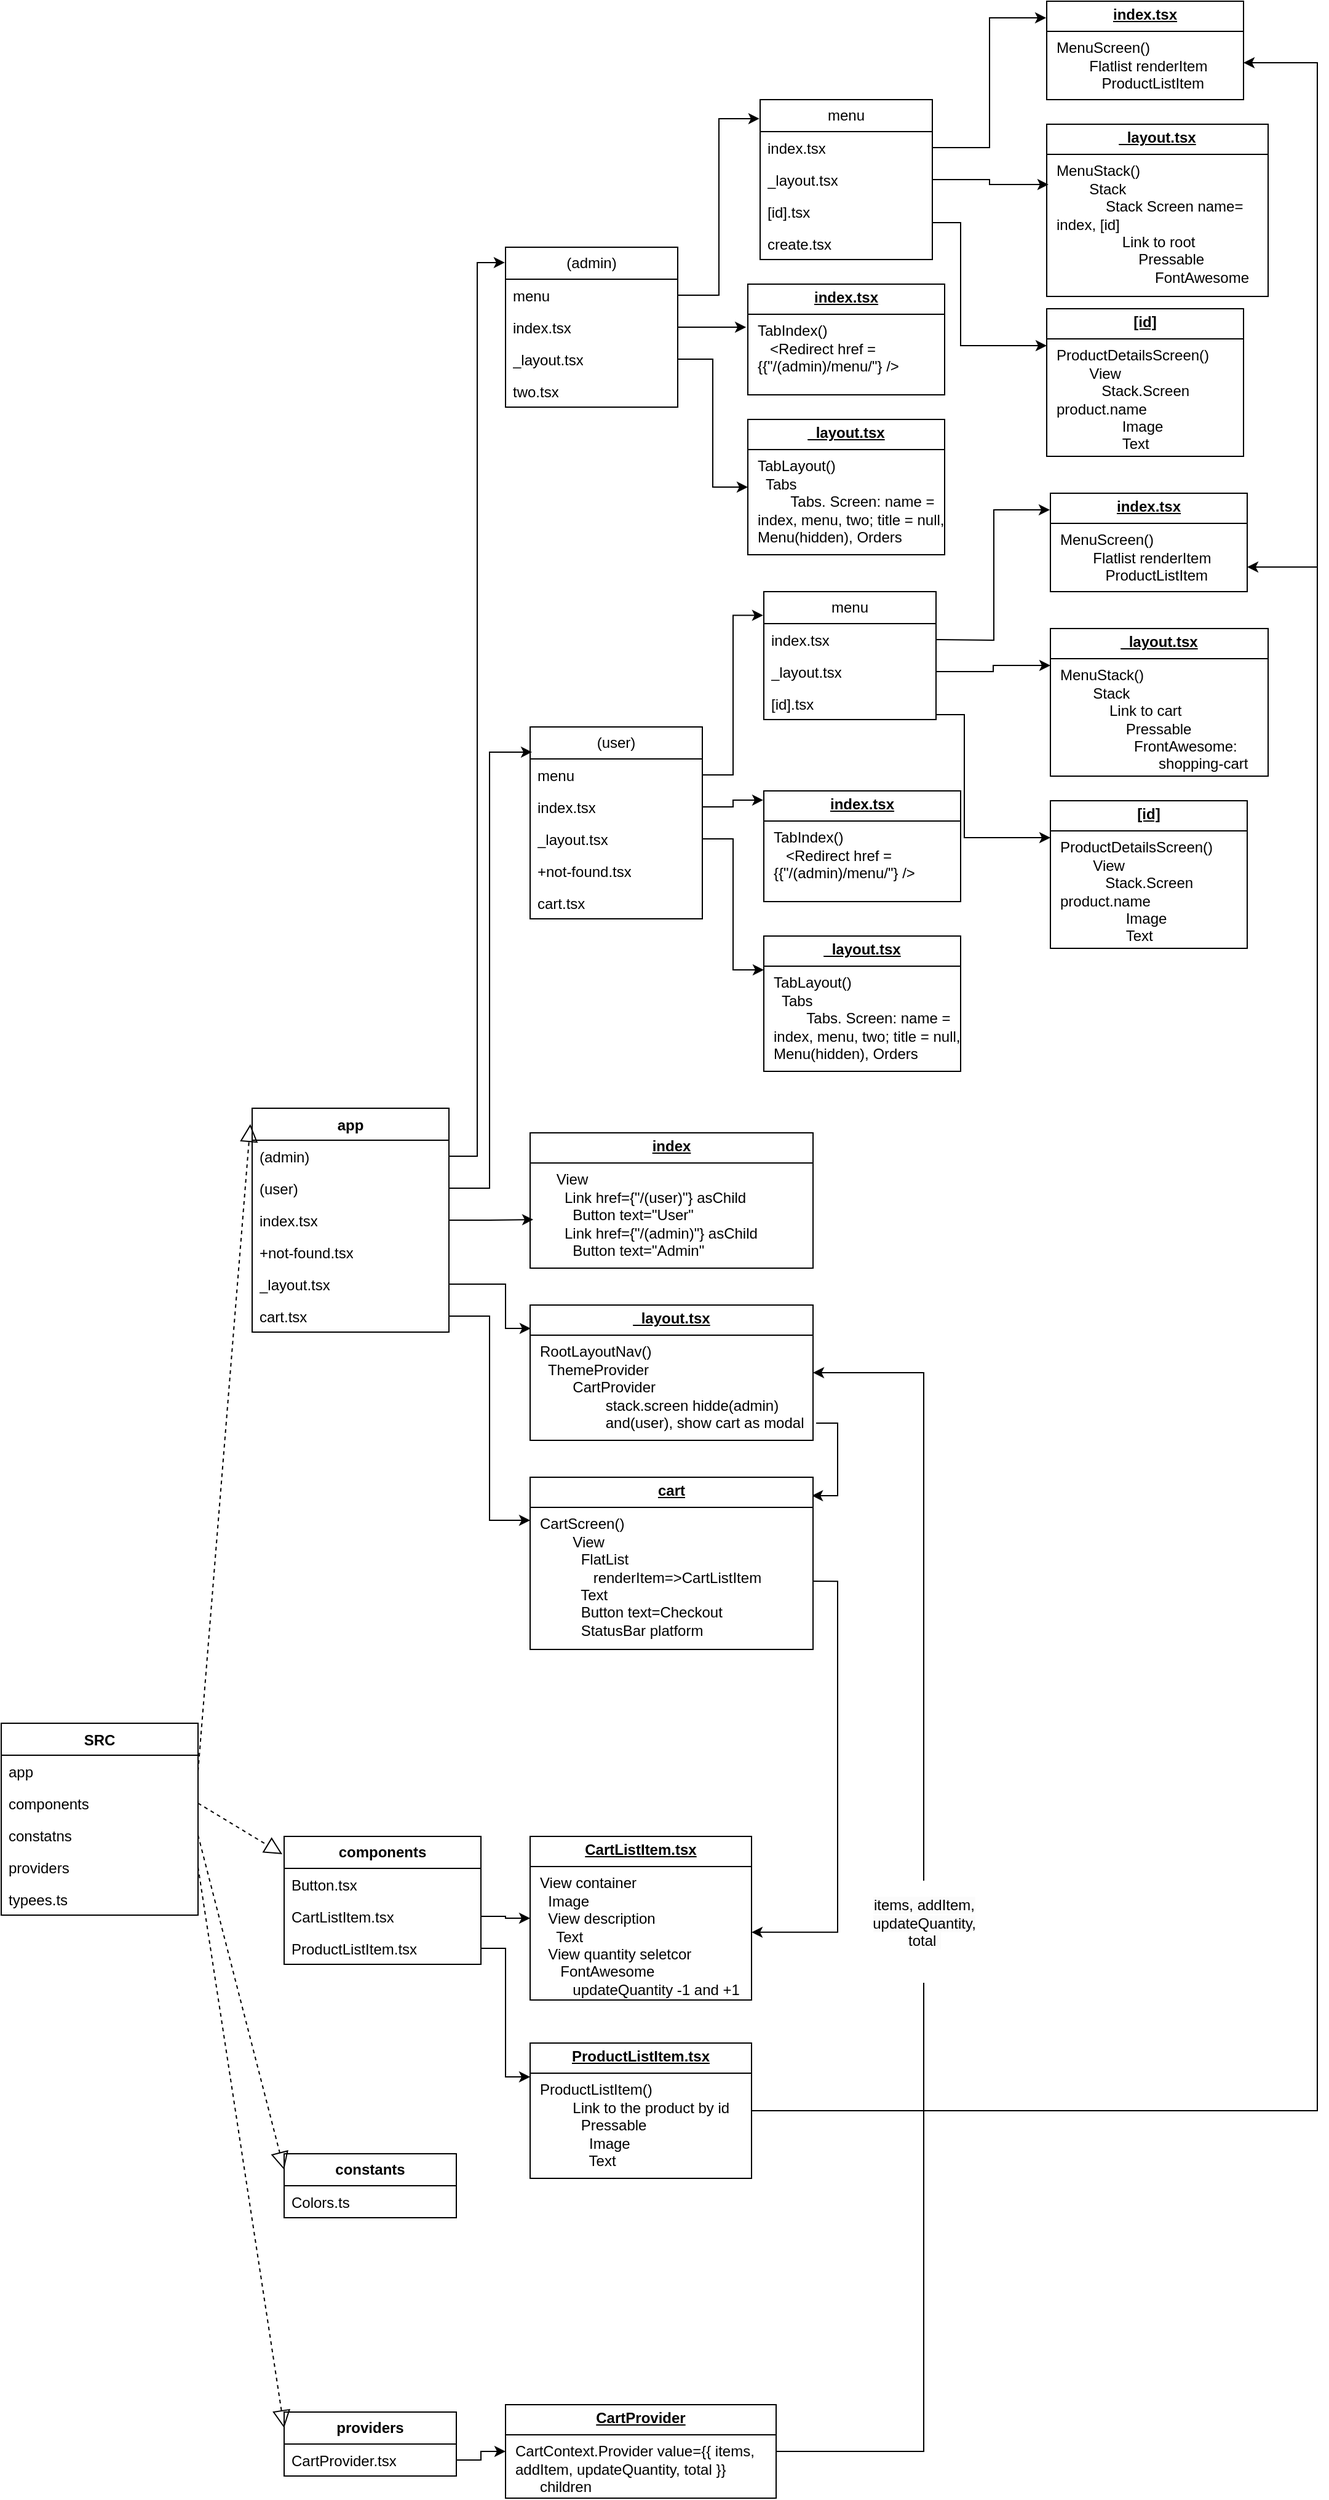 <mxfile version="24.0.4" type="github">
  <diagram id="C5RBs43oDa-KdzZeNtuy" name="Page-1">
    <mxGraphModel dx="1490" dy="3382" grid="1" gridSize="10" guides="1" tooltips="1" connect="1" arrows="1" fold="1" page="1" pageScale="1" pageWidth="827" pageHeight="1169" math="0" shadow="0">
      <root>
        <mxCell id="WIyWlLk6GJQsqaUBKTNV-0" />
        <mxCell id="WIyWlLk6GJQsqaUBKTNV-1" parent="WIyWlLk6GJQsqaUBKTNV-0" />
        <mxCell id="7DKWtnM72iD58uDvNaHA-1" value="SRC" style="swimlane;fontStyle=1;align=center;verticalAlign=top;childLayout=stackLayout;horizontal=1;startSize=26;horizontalStack=0;resizeParent=1;resizeParentMax=0;resizeLast=0;collapsible=1;marginBottom=0;whiteSpace=wrap;html=1;" vertex="1" parent="WIyWlLk6GJQsqaUBKTNV-1">
          <mxGeometry x="50" y="840" width="160" height="156" as="geometry" />
        </mxCell>
        <mxCell id="7DKWtnM72iD58uDvNaHA-2" value="app" style="text;strokeColor=none;fillColor=none;align=left;verticalAlign=top;spacingLeft=4;spacingRight=4;overflow=hidden;rotatable=0;points=[[0,0.5],[1,0.5]];portConstraint=eastwest;whiteSpace=wrap;html=1;" vertex="1" parent="7DKWtnM72iD58uDvNaHA-1">
          <mxGeometry y="26" width="160" height="26" as="geometry" />
        </mxCell>
        <mxCell id="7DKWtnM72iD58uDvNaHA-4" value="components" style="text;align=left;verticalAlign=top;spacingLeft=4;spacingRight=4;overflow=hidden;rotatable=0;points=[[0,0.5],[1,0.5]];portConstraint=eastwest;whiteSpace=wrap;html=1;" vertex="1" parent="7DKWtnM72iD58uDvNaHA-1">
          <mxGeometry y="52" width="160" height="26" as="geometry" />
        </mxCell>
        <mxCell id="7DKWtnM72iD58uDvNaHA-6" value="constatns&lt;span style=&quot;white-space: pre;&quot;&gt;&#x9;&lt;/span&gt;" style="text;strokeColor=none;fillColor=none;align=left;verticalAlign=top;spacingLeft=4;spacingRight=4;overflow=hidden;rotatable=0;points=[[0,0.5],[1,0.5]];portConstraint=eastwest;whiteSpace=wrap;html=1;" vertex="1" parent="7DKWtnM72iD58uDvNaHA-1">
          <mxGeometry y="78" width="160" height="26" as="geometry" />
        </mxCell>
        <mxCell id="7DKWtnM72iD58uDvNaHA-5" value="providers" style="text;strokeColor=none;fillColor=none;align=left;verticalAlign=top;spacingLeft=4;spacingRight=4;overflow=hidden;rotatable=0;points=[[0,0.5],[1,0.5]];portConstraint=eastwest;whiteSpace=wrap;html=1;" vertex="1" parent="7DKWtnM72iD58uDvNaHA-1">
          <mxGeometry y="104" width="160" height="26" as="geometry" />
        </mxCell>
        <mxCell id="7DKWtnM72iD58uDvNaHA-7" value="typees.ts" style="text;strokeColor=none;fillColor=none;align=left;verticalAlign=top;spacingLeft=4;spacingRight=4;overflow=hidden;rotatable=0;points=[[0,0.5],[1,0.5]];portConstraint=eastwest;whiteSpace=wrap;html=1;" vertex="1" parent="7DKWtnM72iD58uDvNaHA-1">
          <mxGeometry y="130" width="160" height="26" as="geometry" />
        </mxCell>
        <mxCell id="7DKWtnM72iD58uDvNaHA-8" value="app" style="swimlane;fontStyle=1;align=center;verticalAlign=top;childLayout=stackLayout;horizontal=1;startSize=26;horizontalStack=0;resizeParent=1;resizeParentMax=0;resizeLast=0;collapsible=1;marginBottom=0;whiteSpace=wrap;html=1;" vertex="1" parent="WIyWlLk6GJQsqaUBKTNV-1">
          <mxGeometry x="254" y="340" width="160" height="182" as="geometry" />
        </mxCell>
        <mxCell id="7DKWtnM72iD58uDvNaHA-9" value="(admin)" style="text;strokeColor=none;fillColor=none;align=left;verticalAlign=top;spacingLeft=4;spacingRight=4;overflow=hidden;rotatable=0;points=[[0,0.5],[1,0.5]];portConstraint=eastwest;whiteSpace=wrap;html=1;" vertex="1" parent="7DKWtnM72iD58uDvNaHA-8">
          <mxGeometry y="26" width="160" height="26" as="geometry" />
        </mxCell>
        <mxCell id="7DKWtnM72iD58uDvNaHA-11" value="(user)" style="text;strokeColor=none;fillColor=none;align=left;verticalAlign=top;spacingLeft=4;spacingRight=4;overflow=hidden;rotatable=0;points=[[0,0.5],[1,0.5]];portConstraint=eastwest;whiteSpace=wrap;html=1;" vertex="1" parent="7DKWtnM72iD58uDvNaHA-8">
          <mxGeometry y="52" width="160" height="26" as="geometry" />
        </mxCell>
        <mxCell id="7DKWtnM72iD58uDvNaHA-12" value="index.tsx" style="text;strokeColor=none;fillColor=none;align=left;verticalAlign=top;spacingLeft=4;spacingRight=4;overflow=hidden;rotatable=0;points=[[0,0.5],[1,0.5]];portConstraint=eastwest;whiteSpace=wrap;html=1;" vertex="1" parent="7DKWtnM72iD58uDvNaHA-8">
          <mxGeometry y="78" width="160" height="26" as="geometry" />
        </mxCell>
        <mxCell id="7DKWtnM72iD58uDvNaHA-15" value="+not-found.tsx" style="text;strokeColor=none;fillColor=none;align=left;verticalAlign=top;spacingLeft=4;spacingRight=4;overflow=hidden;rotatable=0;points=[[0,0.5],[1,0.5]];portConstraint=eastwest;whiteSpace=wrap;html=1;" vertex="1" parent="7DKWtnM72iD58uDvNaHA-8">
          <mxGeometry y="104" width="160" height="26" as="geometry" />
        </mxCell>
        <mxCell id="7DKWtnM72iD58uDvNaHA-14" value="_layout.tsx" style="text;strokeColor=none;fillColor=none;align=left;verticalAlign=top;spacingLeft=4;spacingRight=4;overflow=hidden;rotatable=0;points=[[0,0.5],[1,0.5]];portConstraint=eastwest;whiteSpace=wrap;html=1;" vertex="1" parent="7DKWtnM72iD58uDvNaHA-8">
          <mxGeometry y="130" width="160" height="26" as="geometry" />
        </mxCell>
        <mxCell id="7DKWtnM72iD58uDvNaHA-13" value="cart.tsx" style="text;strokeColor=none;fillColor=none;align=left;verticalAlign=top;spacingLeft=4;spacingRight=4;overflow=hidden;rotatable=0;points=[[0,0.5],[1,0.5]];portConstraint=eastwest;whiteSpace=wrap;html=1;" vertex="1" parent="7DKWtnM72iD58uDvNaHA-8">
          <mxGeometry y="156" width="160" height="26" as="geometry" />
        </mxCell>
        <mxCell id="7DKWtnM72iD58uDvNaHA-20" value="&lt;b&gt;components&lt;/b&gt;" style="swimlane;fontStyle=0;childLayout=stackLayout;horizontal=1;startSize=26;fillColor=none;horizontalStack=0;resizeParent=1;resizeParentMax=0;resizeLast=0;collapsible=1;marginBottom=0;whiteSpace=wrap;html=1;" vertex="1" parent="WIyWlLk6GJQsqaUBKTNV-1">
          <mxGeometry x="280" y="932" width="160" height="104" as="geometry" />
        </mxCell>
        <mxCell id="7DKWtnM72iD58uDvNaHA-21" value="Button.tsx" style="text;strokeColor=none;fillColor=none;align=left;verticalAlign=top;spacingLeft=4;spacingRight=4;overflow=hidden;rotatable=0;points=[[0,0.5],[1,0.5]];portConstraint=eastwest;whiteSpace=wrap;html=1;" vertex="1" parent="7DKWtnM72iD58uDvNaHA-20">
          <mxGeometry y="26" width="160" height="26" as="geometry" />
        </mxCell>
        <mxCell id="7DKWtnM72iD58uDvNaHA-22" value="CartListItem.tsx" style="text;strokeColor=none;fillColor=none;align=left;verticalAlign=top;spacingLeft=4;spacingRight=4;overflow=hidden;rotatable=0;points=[[0,0.5],[1,0.5]];portConstraint=eastwest;whiteSpace=wrap;html=1;" vertex="1" parent="7DKWtnM72iD58uDvNaHA-20">
          <mxGeometry y="52" width="160" height="26" as="geometry" />
        </mxCell>
        <mxCell id="7DKWtnM72iD58uDvNaHA-23" value="ProductListItem.tsx" style="text;strokeColor=none;fillColor=none;align=left;verticalAlign=top;spacingLeft=4;spacingRight=4;overflow=hidden;rotatable=0;points=[[0,0.5],[1,0.5]];portConstraint=eastwest;whiteSpace=wrap;html=1;" vertex="1" parent="7DKWtnM72iD58uDvNaHA-20">
          <mxGeometry y="78" width="160" height="26" as="geometry" />
        </mxCell>
        <mxCell id="7DKWtnM72iD58uDvNaHA-24" value="&lt;b&gt;constants&lt;/b&gt;" style="swimlane;fontStyle=0;childLayout=stackLayout;horizontal=1;startSize=26;fillColor=none;horizontalStack=0;resizeParent=1;resizeParentMax=0;resizeLast=0;collapsible=1;marginBottom=0;whiteSpace=wrap;html=1;" vertex="1" parent="WIyWlLk6GJQsqaUBKTNV-1">
          <mxGeometry x="280" y="1190" width="140" height="52" as="geometry" />
        </mxCell>
        <mxCell id="7DKWtnM72iD58uDvNaHA-25" value="Colors.ts" style="text;strokeColor=none;fillColor=none;align=left;verticalAlign=top;spacingLeft=4;spacingRight=4;overflow=hidden;rotatable=0;points=[[0,0.5],[1,0.5]];portConstraint=eastwest;whiteSpace=wrap;html=1;" vertex="1" parent="7DKWtnM72iD58uDvNaHA-24">
          <mxGeometry y="26" width="140" height="26" as="geometry" />
        </mxCell>
        <mxCell id="7DKWtnM72iD58uDvNaHA-28" value="&lt;b&gt;providers&lt;/b&gt;" style="swimlane;fontStyle=0;childLayout=stackLayout;horizontal=1;startSize=26;fillColor=none;horizontalStack=0;resizeParent=1;resizeParentMax=0;resizeLast=0;collapsible=1;marginBottom=0;whiteSpace=wrap;html=1;" vertex="1" parent="WIyWlLk6GJQsqaUBKTNV-1">
          <mxGeometry x="280" y="1400" width="140" height="52" as="geometry" />
        </mxCell>
        <mxCell id="7DKWtnM72iD58uDvNaHA-29" value="CartProvider.tsx" style="text;strokeColor=none;fillColor=none;align=left;verticalAlign=top;spacingLeft=4;spacingRight=4;overflow=hidden;rotatable=0;points=[[0,0.5],[1,0.5]];portConstraint=eastwest;whiteSpace=wrap;html=1;" vertex="1" parent="7DKWtnM72iD58uDvNaHA-28">
          <mxGeometry y="26" width="140" height="26" as="geometry" />
        </mxCell>
        <mxCell id="7DKWtnM72iD58uDvNaHA-33" value="" style="endArrow=block;dashed=1;endFill=0;endSize=12;html=1;rounded=0;entryX=-0.009;entryY=0.071;entryDx=0;entryDy=0;entryPerimeter=0;exitX=1;exitY=0.5;exitDx=0;exitDy=0;" edge="1" parent="WIyWlLk6GJQsqaUBKTNV-1" source="7DKWtnM72iD58uDvNaHA-2" target="7DKWtnM72iD58uDvNaHA-8">
          <mxGeometry width="160" relative="1" as="geometry">
            <mxPoint x="210" y="300" as="sourcePoint" />
            <mxPoint x="260" y="130" as="targetPoint" />
          </mxGeometry>
        </mxCell>
        <mxCell id="7DKWtnM72iD58uDvNaHA-34" value="" style="endArrow=block;dashed=1;endFill=0;endSize=12;html=1;rounded=0;entryX=-0.009;entryY=0.139;entryDx=0;entryDy=0;entryPerimeter=0;exitX=1;exitY=0.5;exitDx=0;exitDy=0;" edge="1" parent="WIyWlLk6GJQsqaUBKTNV-1" source="7DKWtnM72iD58uDvNaHA-4" target="7DKWtnM72iD58uDvNaHA-20">
          <mxGeometry width="160" relative="1" as="geometry">
            <mxPoint x="220" y="310" as="sourcePoint" />
            <mxPoint x="279" y="143" as="targetPoint" />
          </mxGeometry>
        </mxCell>
        <mxCell id="7DKWtnM72iD58uDvNaHA-35" value="" style="endArrow=block;dashed=1;endFill=0;endSize=12;html=1;rounded=0;entryX=0;entryY=0.25;entryDx=0;entryDy=0;exitX=1;exitY=0.5;exitDx=0;exitDy=0;" edge="1" parent="WIyWlLk6GJQsqaUBKTNV-1" source="7DKWtnM72iD58uDvNaHA-6" target="7DKWtnM72iD58uDvNaHA-24">
          <mxGeometry width="160" relative="1" as="geometry">
            <mxPoint x="211" y="350" as="sourcePoint" />
            <mxPoint x="270" y="369" as="targetPoint" />
          </mxGeometry>
        </mxCell>
        <mxCell id="7DKWtnM72iD58uDvNaHA-36" value="" style="endArrow=block;dashed=1;endFill=0;endSize=12;html=1;rounded=0;entryX=0;entryY=0.25;entryDx=0;entryDy=0;exitX=1;exitY=0.5;exitDx=0;exitDy=0;" edge="1" parent="WIyWlLk6GJQsqaUBKTNV-1" source="7DKWtnM72iD58uDvNaHA-5" target="7DKWtnM72iD58uDvNaHA-28">
          <mxGeometry width="160" relative="1" as="geometry">
            <mxPoint x="211" y="380" as="sourcePoint" />
            <mxPoint x="270" y="503" as="targetPoint" />
          </mxGeometry>
        </mxCell>
        <mxCell id="7DKWtnM72iD58uDvNaHA-38" value="(admin)" style="swimlane;fontStyle=0;childLayout=stackLayout;horizontal=1;startSize=26;fillColor=none;horizontalStack=0;resizeParent=1;resizeParentMax=0;resizeLast=0;collapsible=1;marginBottom=0;whiteSpace=wrap;html=1;" vertex="1" parent="WIyWlLk6GJQsqaUBKTNV-1">
          <mxGeometry x="460" y="-360" width="140" height="130" as="geometry" />
        </mxCell>
        <mxCell id="7DKWtnM72iD58uDvNaHA-39" value="menu" style="text;strokeColor=none;fillColor=none;align=left;verticalAlign=top;spacingLeft=4;spacingRight=4;overflow=hidden;rotatable=0;points=[[0,0.5],[1,0.5]];portConstraint=eastwest;whiteSpace=wrap;html=1;" vertex="1" parent="7DKWtnM72iD58uDvNaHA-38">
          <mxGeometry y="26" width="140" height="26" as="geometry" />
        </mxCell>
        <mxCell id="7DKWtnM72iD58uDvNaHA-40" value="index.tsx&lt;span style=&quot;white-space: pre;&quot;&gt;&#x9;&lt;/span&gt;&lt;span style=&quot;white-space: pre;&quot;&gt;&#x9;&lt;/span&gt;" style="text;strokeColor=none;fillColor=none;align=left;verticalAlign=top;spacingLeft=4;spacingRight=4;overflow=hidden;rotatable=0;points=[[0,0.5],[1,0.5]];portConstraint=eastwest;whiteSpace=wrap;html=1;" vertex="1" parent="7DKWtnM72iD58uDvNaHA-38">
          <mxGeometry y="52" width="140" height="26" as="geometry" />
        </mxCell>
        <mxCell id="7DKWtnM72iD58uDvNaHA-41" value="_layout.tsx" style="text;strokeColor=none;fillColor=none;align=left;verticalAlign=top;spacingLeft=4;spacingRight=4;overflow=hidden;rotatable=0;points=[[0,0.5],[1,0.5]];portConstraint=eastwest;whiteSpace=wrap;html=1;" vertex="1" parent="7DKWtnM72iD58uDvNaHA-38">
          <mxGeometry y="78" width="140" height="26" as="geometry" />
        </mxCell>
        <mxCell id="7DKWtnM72iD58uDvNaHA-42" value="two.tsx" style="text;strokeColor=none;fillColor=none;align=left;verticalAlign=top;spacingLeft=4;spacingRight=4;overflow=hidden;rotatable=0;points=[[0,0.5],[1,0.5]];portConstraint=eastwest;whiteSpace=wrap;html=1;" vertex="1" parent="7DKWtnM72iD58uDvNaHA-38">
          <mxGeometry y="104" width="140" height="26" as="geometry" />
        </mxCell>
        <mxCell id="7DKWtnM72iD58uDvNaHA-47" value="(user)" style="swimlane;fontStyle=0;childLayout=stackLayout;horizontal=1;startSize=26;fillColor=none;horizontalStack=0;resizeParent=1;resizeParentMax=0;resizeLast=0;collapsible=1;marginBottom=0;whiteSpace=wrap;html=1;" vertex="1" parent="WIyWlLk6GJQsqaUBKTNV-1">
          <mxGeometry x="480" y="30" width="140" height="156" as="geometry" />
        </mxCell>
        <mxCell id="7DKWtnM72iD58uDvNaHA-48" value="menu" style="text;strokeColor=none;fillColor=none;align=left;verticalAlign=top;spacingLeft=4;spacingRight=4;overflow=hidden;rotatable=0;points=[[0,0.5],[1,0.5]];portConstraint=eastwest;whiteSpace=wrap;html=1;" vertex="1" parent="7DKWtnM72iD58uDvNaHA-47">
          <mxGeometry y="26" width="140" height="26" as="geometry" />
        </mxCell>
        <mxCell id="7DKWtnM72iD58uDvNaHA-50" value="index.tsx" style="text;strokeColor=none;fillColor=none;align=left;verticalAlign=top;spacingLeft=4;spacingRight=4;overflow=hidden;rotatable=0;points=[[0,0.5],[1,0.5]];portConstraint=eastwest;whiteSpace=wrap;html=1;" vertex="1" parent="7DKWtnM72iD58uDvNaHA-47">
          <mxGeometry y="52" width="140" height="26" as="geometry" />
        </mxCell>
        <mxCell id="7DKWtnM72iD58uDvNaHA-49" value="_layout.tsx&lt;span style=&quot;white-space: pre;&quot;&gt;&#x9;&lt;/span&gt;&lt;span style=&quot;white-space: pre;&quot;&gt;&#x9;&lt;/span&gt;" style="text;strokeColor=none;fillColor=none;align=left;verticalAlign=top;spacingLeft=4;spacingRight=4;overflow=hidden;rotatable=0;points=[[0,0.5],[1,0.5]];portConstraint=eastwest;whiteSpace=wrap;html=1;" vertex="1" parent="7DKWtnM72iD58uDvNaHA-47">
          <mxGeometry y="78" width="140" height="26" as="geometry" />
        </mxCell>
        <mxCell id="7DKWtnM72iD58uDvNaHA-51" value="+not-found.tsx" style="text;strokeColor=none;fillColor=none;align=left;verticalAlign=top;spacingLeft=4;spacingRight=4;overflow=hidden;rotatable=0;points=[[0,0.5],[1,0.5]];portConstraint=eastwest;whiteSpace=wrap;html=1;" vertex="1" parent="7DKWtnM72iD58uDvNaHA-47">
          <mxGeometry y="104" width="140" height="26" as="geometry" />
        </mxCell>
        <mxCell id="7DKWtnM72iD58uDvNaHA-52" value="cart.tsx" style="text;strokeColor=none;fillColor=none;align=left;verticalAlign=top;spacingLeft=4;spacingRight=4;overflow=hidden;rotatable=0;points=[[0,0.5],[1,0.5]];portConstraint=eastwest;whiteSpace=wrap;html=1;" vertex="1" parent="7DKWtnM72iD58uDvNaHA-47">
          <mxGeometry y="130" width="140" height="26" as="geometry" />
        </mxCell>
        <mxCell id="7DKWtnM72iD58uDvNaHA-53" value="menu" style="swimlane;fontStyle=0;childLayout=stackLayout;horizontal=1;startSize=26;fillColor=none;horizontalStack=0;resizeParent=1;resizeParentMax=0;resizeLast=0;collapsible=1;marginBottom=0;whiteSpace=wrap;html=1;" vertex="1" parent="WIyWlLk6GJQsqaUBKTNV-1">
          <mxGeometry x="667" y="-480" width="140" height="130" as="geometry" />
        </mxCell>
        <mxCell id="7DKWtnM72iD58uDvNaHA-54" value="index.tsx" style="text;strokeColor=none;fillColor=none;align=left;verticalAlign=top;spacingLeft=4;spacingRight=4;overflow=hidden;rotatable=0;points=[[0,0.5],[1,0.5]];portConstraint=eastwest;whiteSpace=wrap;html=1;" vertex="1" parent="7DKWtnM72iD58uDvNaHA-53">
          <mxGeometry y="26" width="140" height="26" as="geometry" />
        </mxCell>
        <mxCell id="7DKWtnM72iD58uDvNaHA-57" value="_layout.tsx" style="text;strokeColor=none;fillColor=none;align=left;verticalAlign=top;spacingLeft=4;spacingRight=4;overflow=hidden;rotatable=0;points=[[0,0.5],[1,0.5]];portConstraint=eastwest;whiteSpace=wrap;html=1;" vertex="1" parent="7DKWtnM72iD58uDvNaHA-53">
          <mxGeometry y="52" width="140" height="26" as="geometry" />
        </mxCell>
        <mxCell id="7DKWtnM72iD58uDvNaHA-55" value="[id].tsx" style="text;strokeColor=none;fillColor=none;align=left;verticalAlign=top;spacingLeft=4;spacingRight=4;overflow=hidden;rotatable=0;points=[[0,0.5],[1,0.5]];portConstraint=eastwest;whiteSpace=wrap;html=1;" vertex="1" parent="7DKWtnM72iD58uDvNaHA-53">
          <mxGeometry y="78" width="140" height="26" as="geometry" />
        </mxCell>
        <mxCell id="7DKWtnM72iD58uDvNaHA-56" value="create.tsx" style="text;strokeColor=none;fillColor=none;align=left;verticalAlign=top;spacingLeft=4;spacingRight=4;overflow=hidden;rotatable=0;points=[[0,0.5],[1,0.5]];portConstraint=eastwest;whiteSpace=wrap;html=1;" vertex="1" parent="7DKWtnM72iD58uDvNaHA-53">
          <mxGeometry y="104" width="140" height="26" as="geometry" />
        </mxCell>
        <mxCell id="7DKWtnM72iD58uDvNaHA-89" style="edgeStyle=orthogonalEdgeStyle;rounded=0;orthogonalLoop=1;jettySize=auto;html=1;entryX=0.996;entryY=0.107;entryDx=0;entryDy=0;exitX=1.011;exitY=0.873;exitDx=0;exitDy=0;exitPerimeter=0;entryPerimeter=0;" edge="1" parent="WIyWlLk6GJQsqaUBKTNV-1" source="7DKWtnM72iD58uDvNaHA-70" target="7DKWtnM72iD58uDvNaHA-72">
          <mxGeometry relative="1" as="geometry">
            <Array as="points">
              <mxPoint x="730" y="596" />
              <mxPoint x="730" y="655" />
            </Array>
          </mxGeometry>
        </mxCell>
        <mxCell id="7DKWtnM72iD58uDvNaHA-70" value="&lt;p style=&quot;margin:0px;margin-top:4px;text-align:center;text-decoration:underline;&quot;&gt;&lt;b&gt;_layout.tsx&lt;/b&gt;&lt;/p&gt;&lt;hr size=&quot;1&quot; style=&quot;border-style:solid;&quot;&gt;&lt;p style=&quot;margin:0px;margin-left:8px;&quot;&gt;RootLayoutNav()&lt;br&gt;&lt;/p&gt;&lt;p style=&quot;margin:0px;margin-left:8px;&quot;&gt;&amp;nbsp; ThemeProvider&lt;/p&gt;&lt;p style=&quot;margin:0px;margin-left:8px;&quot;&gt;&amp;nbsp; &amp;nbsp; &amp;nbsp;&amp;nbsp;&lt;span style=&quot;white-space: pre;&quot;&gt;&#x9;&lt;/span&gt;CartProvider&lt;br&gt;&lt;/p&gt;&lt;p style=&quot;margin:0px;margin-left:8px;&quot;&gt;&lt;span style=&quot;white-space: pre;&quot;&gt;&#x9;&lt;/span&gt;&lt;span style=&quot;white-space: pre;&quot;&gt;&#x9;&lt;/span&gt;stack.screen hidde(admin)&amp;nbsp; &lt;span style=&quot;white-space: pre;&quot;&gt;&#x9;&lt;/span&gt;&lt;span style=&quot;white-space: pre;&quot;&gt;&#x9;&lt;/span&gt;and(user), show cart as modal&lt;br&gt;&lt;/p&gt;&lt;p style=&quot;margin:0px;margin-left:8px;&quot;&gt;&lt;br&gt;&lt;/p&gt;" style="verticalAlign=top;align=left;overflow=fill;html=1;whiteSpace=wrap;" vertex="1" parent="WIyWlLk6GJQsqaUBKTNV-1">
          <mxGeometry x="480" y="500" width="230" height="110" as="geometry" />
        </mxCell>
        <mxCell id="7DKWtnM72iD58uDvNaHA-71" value="&lt;p style=&quot;margin:0px;margin-top:4px;text-align:center;text-decoration:underline;&quot;&gt;&lt;b&gt;index&lt;/b&gt;&lt;/p&gt;&lt;hr size=&quot;1&quot; style=&quot;border-style:solid;&quot;&gt;&lt;p style=&quot;margin:0px;margin-left:8px;&quot;&gt;&amp;nbsp; &amp;nbsp; View&lt;/p&gt;&lt;p style=&quot;margin:0px;margin-left:8px;&quot;&gt;&amp;nbsp; &amp;nbsp; &amp;nbsp; Link href={&quot;/(user)&quot;} asChild&lt;/p&gt;&lt;p style=&quot;margin:0px;margin-left:8px;&quot;&gt;&amp;nbsp; &amp;nbsp; &amp;nbsp; &amp;nbsp; Button text=&quot;User&quot;&amp;nbsp;&lt;/p&gt;&lt;p style=&quot;margin:0px;margin-left:8px;&quot;&gt;&lt;span style=&quot;background-color: initial;&quot;&gt;&amp;nbsp; &amp;nbsp; &amp;nbsp; Link href={&quot;/(admin)&quot;} asChild&lt;/span&gt;&lt;br&gt;&lt;/p&gt;&lt;p style=&quot;margin:0px;margin-left:8px;&quot;&gt;&amp;nbsp; &amp;nbsp; &amp;nbsp; &amp;nbsp; Button text=&quot;Admin&quot;&lt;/p&gt;&lt;p style=&quot;margin:0px;margin-left:8px;&quot;&gt;&lt;br&gt;&lt;/p&gt;" style="verticalAlign=top;align=left;overflow=fill;html=1;whiteSpace=wrap;" vertex="1" parent="WIyWlLk6GJQsqaUBKTNV-1">
          <mxGeometry x="480" y="360" width="230" height="110" as="geometry" />
        </mxCell>
        <mxCell id="7DKWtnM72iD58uDvNaHA-91" style="edgeStyle=orthogonalEdgeStyle;rounded=0;orthogonalLoop=1;jettySize=auto;html=1;exitX=1.002;exitY=0.604;exitDx=0;exitDy=0;entryX=1;entryY=0.586;entryDx=0;entryDy=0;entryPerimeter=0;exitPerimeter=0;" edge="1" parent="WIyWlLk6GJQsqaUBKTNV-1" source="7DKWtnM72iD58uDvNaHA-72" target="7DKWtnM72iD58uDvNaHA-90">
          <mxGeometry relative="1" as="geometry">
            <mxPoint x="670" y="970" as="targetPoint" />
          </mxGeometry>
        </mxCell>
        <mxCell id="7DKWtnM72iD58uDvNaHA-72" value="&lt;p style=&quot;margin:0px;margin-top:4px;text-align:center;text-decoration:underline;&quot;&gt;&lt;b&gt;cart&lt;/b&gt;&lt;/p&gt;&lt;hr size=&quot;1&quot; style=&quot;border-style:solid;&quot;&gt;&lt;p style=&quot;margin:0px;margin-left:8px;&quot;&gt;CartScreen()&lt;/p&gt;&lt;p style=&quot;margin:0px;margin-left:8px;&quot;&gt;&lt;span style=&quot;white-space: pre;&quot;&gt;&#x9;&lt;/span&gt;View&lt;br&gt;&lt;/p&gt;&lt;p style=&quot;margin:0px;margin-left:8px;&quot;&gt;&lt;span style=&quot;white-space: pre;&quot;&gt;&#x9;&amp;nbsp;&lt;/span&gt;&amp;nbsp;FlatList&lt;br&gt;&lt;/p&gt;&lt;p style=&quot;margin:0px;margin-left:8px;&quot;&gt;&lt;span style=&quot;white-space: pre;&quot;&gt;&#x9;&lt;/span&gt;&amp;nbsp; &amp;nbsp; &amp;nbsp;renderItem=&amp;gt;CartListItem&lt;br&gt;&lt;/p&gt;&lt;p style=&quot;margin:0px;margin-left:8px;&quot;&gt;&lt;span style=&quot;white-space: pre;&quot;&gt;&#x9;&lt;/span&gt;&amp;nbsp; Text&lt;br&gt;&lt;/p&gt;&lt;p style=&quot;margin:0px;margin-left:8px;&quot;&gt;&lt;span style=&quot;white-space: pre;&quot;&gt;&#x9;&lt;/span&gt;&amp;nbsp; Button text=Checkout&lt;br&gt;&lt;/p&gt;&lt;p style=&quot;margin:0px;margin-left:8px;&quot;&gt;&lt;span style=&quot;white-space: pre;&quot;&gt;&#x9;&lt;/span&gt;&amp;nbsp; StatusBar platform&lt;br&gt;&lt;/p&gt;" style="verticalAlign=top;align=left;overflow=fill;html=1;whiteSpace=wrap;" vertex="1" parent="WIyWlLk6GJQsqaUBKTNV-1">
          <mxGeometry x="480" y="640" width="230" height="140" as="geometry" />
        </mxCell>
        <mxCell id="7DKWtnM72iD58uDvNaHA-76" style="edgeStyle=orthogonalEdgeStyle;rounded=0;orthogonalLoop=1;jettySize=auto;html=1;entryX=0;entryY=0.25;entryDx=0;entryDy=0;" edge="1" parent="WIyWlLk6GJQsqaUBKTNV-1" source="7DKWtnM72iD58uDvNaHA-13" target="7DKWtnM72iD58uDvNaHA-72">
          <mxGeometry relative="1" as="geometry" />
        </mxCell>
        <mxCell id="7DKWtnM72iD58uDvNaHA-77" style="edgeStyle=orthogonalEdgeStyle;rounded=0;orthogonalLoop=1;jettySize=auto;html=1;entryX=0.002;entryY=0.173;entryDx=0;entryDy=0;entryPerimeter=0;" edge="1" parent="WIyWlLk6GJQsqaUBKTNV-1" source="7DKWtnM72iD58uDvNaHA-14" target="7DKWtnM72iD58uDvNaHA-70">
          <mxGeometry relative="1" as="geometry">
            <Array as="points">
              <mxPoint x="460" y="483" />
              <mxPoint x="460" y="519" />
            </Array>
          </mxGeometry>
        </mxCell>
        <mxCell id="7DKWtnM72iD58uDvNaHA-78" style="edgeStyle=orthogonalEdgeStyle;rounded=0;orthogonalLoop=1;jettySize=auto;html=1;entryX=0.011;entryY=0.641;entryDx=0;entryDy=0;entryPerimeter=0;" edge="1" parent="WIyWlLk6GJQsqaUBKTNV-1" source="7DKWtnM72iD58uDvNaHA-12" target="7DKWtnM72iD58uDvNaHA-71">
          <mxGeometry relative="1" as="geometry" />
        </mxCell>
        <mxCell id="7DKWtnM72iD58uDvNaHA-80" style="edgeStyle=orthogonalEdgeStyle;rounded=0;orthogonalLoop=1;jettySize=auto;html=1;entryX=-0.004;entryY=0.096;entryDx=0;entryDy=0;entryPerimeter=0;" edge="1" parent="WIyWlLk6GJQsqaUBKTNV-1" source="7DKWtnM72iD58uDvNaHA-9" target="7DKWtnM72iD58uDvNaHA-38">
          <mxGeometry relative="1" as="geometry" />
        </mxCell>
        <mxCell id="7DKWtnM72iD58uDvNaHA-94" value="&#xa;&lt;span style=&quot;color: rgb(0, 0, 0); font-family: Helvetica; font-size: 12px; font-style: normal; font-variant-ligatures: normal; font-variant-caps: normal; font-weight: 400; letter-spacing: normal; orphans: 2; text-align: left; text-indent: 0px; text-transform: none; widows: 2; word-spacing: 0px; -webkit-text-stroke-width: 0px; white-space: normal; background-color: rgb(251, 251, 251); text-decoration-thickness: initial; text-decoration-style: initial; text-decoration-color: initial; display: inline !important; float: none;&quot;&gt;items, addItem, updateQuantity, total&lt;span&gt;&amp;nbsp;&lt;/span&gt;&lt;/span&gt;&#xa;&#xa;" style="edgeStyle=orthogonalEdgeStyle;rounded=0;orthogonalLoop=1;jettySize=auto;html=1;entryX=1;entryY=0.5;entryDx=0;entryDy=0;" edge="1" parent="WIyWlLk6GJQsqaUBKTNV-1" source="7DKWtnM72iD58uDvNaHA-86" target="7DKWtnM72iD58uDvNaHA-70">
          <mxGeometry relative="1" as="geometry">
            <Array as="points">
              <mxPoint x="800" y="1432" />
              <mxPoint x="800" y="555" />
            </Array>
          </mxGeometry>
        </mxCell>
        <mxCell id="7DKWtnM72iD58uDvNaHA-86" value="&lt;p style=&quot;margin:0px;margin-top:4px;text-align:center;text-decoration:underline;&quot;&gt;&lt;b&gt;CartProvider&lt;/b&gt;&lt;/p&gt;&lt;hr size=&quot;1&quot; style=&quot;border-style:solid;&quot;&gt;&lt;p style=&quot;margin:0px;margin-left:8px;&quot;&gt;CartContext.Provider value={{ items, addItem, updateQuantity, total }}&lt;/p&gt;&lt;p style=&quot;margin:0px;margin-left:8px;&quot;&gt;&amp;nbsp; &amp;nbsp; &amp;nbsp; children&lt;/p&gt;" style="verticalAlign=top;align=left;overflow=fill;html=1;whiteSpace=wrap;" vertex="1" parent="WIyWlLk6GJQsqaUBKTNV-1">
          <mxGeometry x="460" y="1394" width="220" height="76" as="geometry" />
        </mxCell>
        <mxCell id="7DKWtnM72iD58uDvNaHA-87" style="edgeStyle=orthogonalEdgeStyle;rounded=0;orthogonalLoop=1;jettySize=auto;html=1;entryX=0;entryY=0.5;entryDx=0;entryDy=0;" edge="1" parent="WIyWlLk6GJQsqaUBKTNV-1" source="7DKWtnM72iD58uDvNaHA-29" target="7DKWtnM72iD58uDvNaHA-86">
          <mxGeometry relative="1" as="geometry" />
        </mxCell>
        <mxCell id="7DKWtnM72iD58uDvNaHA-90" value="&lt;p style=&quot;margin:0px;margin-top:4px;text-align:center;text-decoration:underline;&quot;&gt;&lt;span style=&quot;text-align: left;&quot;&gt;&lt;b&gt;CartListItem.tsx&lt;/b&gt;&lt;/span&gt;&lt;br&gt;&lt;/p&gt;&lt;hr size=&quot;1&quot; style=&quot;border-style:solid;&quot;&gt;&lt;p style=&quot;margin:0px;margin-left:8px;&quot;&gt;View container&lt;/p&gt;&lt;p style=&quot;margin:0px;margin-left:8px;&quot;&gt;&amp;nbsp; Image&amp;nbsp;&lt;/p&gt;&lt;p style=&quot;margin:0px;margin-left:8px;&quot;&gt;&amp;nbsp; View description&lt;/p&gt;&lt;p style=&quot;margin:0px;margin-left:8px;&quot;&gt;&amp;nbsp; &amp;nbsp; Text&amp;nbsp;&lt;/p&gt;&lt;p style=&quot;margin:0px;margin-left:8px;&quot;&gt;&amp;nbsp; View quantity seletcor&lt;/p&gt;&lt;p style=&quot;margin:0px;margin-left:8px;&quot;&gt;&amp;nbsp; &amp;nbsp; &amp;nbsp;FontAwesome&lt;/p&gt;&lt;p style=&quot;margin:0px;margin-left:8px;&quot;&gt;&lt;span style=&quot;white-space: pre;&quot;&gt;&#x9;&lt;/span&gt;updateQuantity -1 and +1&lt;br&gt;&lt;/p&gt;" style="verticalAlign=top;align=left;overflow=fill;html=1;whiteSpace=wrap;" vertex="1" parent="WIyWlLk6GJQsqaUBKTNV-1">
          <mxGeometry x="480" y="932" width="180" height="133" as="geometry" />
        </mxCell>
        <mxCell id="7DKWtnM72iD58uDvNaHA-93" style="edgeStyle=orthogonalEdgeStyle;rounded=0;orthogonalLoop=1;jettySize=auto;html=1;entryX=0;entryY=0.5;entryDx=0;entryDy=0;" edge="1" parent="WIyWlLk6GJQsqaUBKTNV-1" source="7DKWtnM72iD58uDvNaHA-22" target="7DKWtnM72iD58uDvNaHA-90">
          <mxGeometry relative="1" as="geometry" />
        </mxCell>
        <mxCell id="7DKWtnM72iD58uDvNaHA-95" value="&lt;p style=&quot;margin:0px;margin-top:4px;text-align:center;text-decoration:underline;&quot;&gt;&lt;b&gt;_layout.tsx&lt;/b&gt;&lt;/p&gt;&lt;hr size=&quot;1&quot; style=&quot;border-style:solid;&quot;&gt;&lt;p style=&quot;margin:0px;margin-left:8px;&quot;&gt;TabLayout()&lt;br&gt;&lt;/p&gt;&lt;p style=&quot;margin:0px;margin-left:8px;&quot;&gt;&amp;nbsp; Tabs&amp;nbsp;&lt;/p&gt;&lt;p style=&quot;margin:0px;margin-left:8px;&quot;&gt;&lt;span style=&quot;white-space: pre;&quot;&gt;&#x9;&lt;/span&gt;Tabs. Screen: name = index, menu, two; title = null, Menu(hidden), Orders&lt;br&gt;&lt;/p&gt;" style="verticalAlign=top;align=left;overflow=fill;html=1;whiteSpace=wrap;" vertex="1" parent="WIyWlLk6GJQsqaUBKTNV-1">
          <mxGeometry x="657" y="-220" width="160" height="110" as="geometry" />
        </mxCell>
        <mxCell id="7DKWtnM72iD58uDvNaHA-97" value="&lt;p style=&quot;margin:0px;margin-top:4px;text-align:center;text-decoration:underline;&quot;&gt;&lt;b&gt;index.tsx&lt;/b&gt;&lt;/p&gt;&lt;hr size=&quot;1&quot; style=&quot;border-style:solid;&quot;&gt;&lt;p style=&quot;margin: 0px 0px 0px 8px;&quot;&gt;TabIndex()&lt;/p&gt;&lt;p style=&quot;margin: 0px 0px 0px 8px;&quot;&gt;&amp;nbsp; &amp;nbsp;&amp;lt;Redirect href =&amp;nbsp; {{&quot;/(admin)/menu/&quot;} /&amp;gt;&lt;/p&gt;" style="verticalAlign=top;align=left;overflow=fill;html=1;whiteSpace=wrap;" vertex="1" parent="WIyWlLk6GJQsqaUBKTNV-1">
          <mxGeometry x="657" y="-330" width="160" height="90" as="geometry" />
        </mxCell>
        <mxCell id="7DKWtnM72iD58uDvNaHA-100" style="edgeStyle=orthogonalEdgeStyle;rounded=0;orthogonalLoop=1;jettySize=auto;html=1;entryX=-0.009;entryY=0.389;entryDx=0;entryDy=0;entryPerimeter=0;" edge="1" parent="WIyWlLk6GJQsqaUBKTNV-1" source="7DKWtnM72iD58uDvNaHA-40" target="7DKWtnM72iD58uDvNaHA-97">
          <mxGeometry relative="1" as="geometry" />
        </mxCell>
        <mxCell id="7DKWtnM72iD58uDvNaHA-102" value="&lt;p style=&quot;margin:0px;margin-top:4px;text-align:center;text-decoration:underline;&quot;&gt;&lt;b&gt;index.tsx&lt;/b&gt;&lt;/p&gt;&lt;hr size=&quot;1&quot; style=&quot;border-style:solid;&quot;&gt;&lt;p style=&quot;margin:0px;margin-left:8px;&quot;&gt;MenuScreen()&lt;/p&gt;&lt;p style=&quot;margin:0px;margin-left:8px;&quot;&gt;&lt;span style=&quot;white-space: pre;&quot;&gt;&#x9;&lt;/span&gt;Flatlist renderItem&lt;br&gt;&lt;/p&gt;&lt;p style=&quot;margin:0px;margin-left:8px;&quot;&gt;&lt;span style=&quot;white-space: pre;&quot;&gt;&lt;span style=&quot;white-space: pre;&quot;&gt;&#x9;&lt;/span&gt;   &lt;/span&gt;&lt;span style=&quot;background-color: initial; white-space: pre;&quot;&gt;ProductListItem&lt;/span&gt;&lt;span style=&quot;background-color: initial; white-space: pre;&quot;&gt;&#x9;&lt;/span&gt;&lt;span style=&quot;background-color: initial; white-space: pre;&quot;&gt;&#x9;&lt;/span&gt;&lt;/p&gt;" style="verticalAlign=top;align=left;overflow=fill;html=1;whiteSpace=wrap;" vertex="1" parent="WIyWlLk6GJQsqaUBKTNV-1">
          <mxGeometry x="900" y="-560" width="160" height="80" as="geometry" />
        </mxCell>
        <mxCell id="7DKWtnM72iD58uDvNaHA-106" style="edgeStyle=orthogonalEdgeStyle;rounded=0;orthogonalLoop=1;jettySize=auto;html=1;entryX=1;entryY=0.5;entryDx=0;entryDy=0;exitX=1;exitY=0.5;exitDx=0;exitDy=0;" edge="1" parent="WIyWlLk6GJQsqaUBKTNV-1" source="7DKWtnM72iD58uDvNaHA-103">
          <mxGeometry relative="1" as="geometry">
            <mxPoint x="680" y="1155" as="sourcePoint" />
            <mxPoint x="1060" y="-510" as="targetPoint" />
            <Array as="points">
              <mxPoint x="1120" y="1155" />
              <mxPoint x="1120" y="-510" />
            </Array>
          </mxGeometry>
        </mxCell>
        <mxCell id="7DKWtnM72iD58uDvNaHA-138" style="edgeStyle=orthogonalEdgeStyle;rounded=0;orthogonalLoop=1;jettySize=auto;html=1;entryX=1;entryY=0.75;entryDx=0;entryDy=0;" edge="1" parent="WIyWlLk6GJQsqaUBKTNV-1" source="7DKWtnM72iD58uDvNaHA-103" target="7DKWtnM72iD58uDvNaHA-132">
          <mxGeometry relative="1" as="geometry">
            <Array as="points">
              <mxPoint x="1120" y="1155" />
              <mxPoint x="1120" y="-100" />
            </Array>
          </mxGeometry>
        </mxCell>
        <mxCell id="7DKWtnM72iD58uDvNaHA-103" value="&lt;p style=&quot;margin:0px;margin-top:4px;text-align:center;text-decoration:underline;&quot;&gt;&lt;span style=&quot;text-align: left;&quot;&gt;&lt;b&gt;ProductListItem.tsx&lt;/b&gt;&lt;/span&gt;&lt;br&gt;&lt;/p&gt;&lt;hr size=&quot;1&quot; style=&quot;border-style:solid;&quot;&gt;&lt;p style=&quot;margin:0px;margin-left:8px;&quot;&gt;ProductListItem()&lt;br&gt;&lt;/p&gt;&lt;p style=&quot;margin:0px;margin-left:8px;&quot;&gt;&lt;span style=&quot;white-space: pre;&quot;&gt;&#x9;&lt;/span&gt;Link to the product by id&lt;br&gt;&lt;/p&gt;&lt;p style=&quot;margin:0px;margin-left:8px;&quot;&gt;&lt;span style=&quot;white-space: pre;&quot;&gt;&#x9;&lt;/span&gt;&amp;nbsp; Pressable&lt;br&gt;&lt;/p&gt;&lt;p style=&quot;margin:0px;margin-left:8px;&quot;&gt;&lt;span style=&quot;white-space: pre;&quot;&gt;&#x9;&lt;/span&gt;&amp;nbsp; &amp;nbsp; Image&lt;br&gt;&lt;/p&gt;&lt;p style=&quot;margin:0px;margin-left:8px;&quot;&gt;&lt;span style=&quot;white-space: pre;&quot;&gt;&#x9;&lt;/span&gt;&amp;nbsp; &amp;nbsp; Text&lt;br&gt;&lt;/p&gt;" style="verticalAlign=top;align=left;overflow=fill;html=1;whiteSpace=wrap;" vertex="1" parent="WIyWlLk6GJQsqaUBKTNV-1">
          <mxGeometry x="480" y="1100" width="180" height="110" as="geometry" />
        </mxCell>
        <mxCell id="7DKWtnM72iD58uDvNaHA-104" style="edgeStyle=orthogonalEdgeStyle;rounded=0;orthogonalLoop=1;jettySize=auto;html=1;entryX=-0.003;entryY=0.169;entryDx=0;entryDy=0;entryPerimeter=0;" edge="1" parent="WIyWlLk6GJQsqaUBKTNV-1" source="7DKWtnM72iD58uDvNaHA-54" target="7DKWtnM72iD58uDvNaHA-102">
          <mxGeometry relative="1" as="geometry" />
        </mxCell>
        <mxCell id="7DKWtnM72iD58uDvNaHA-105" style="edgeStyle=orthogonalEdgeStyle;rounded=0;orthogonalLoop=1;jettySize=auto;html=1;entryX=0;entryY=0.25;entryDx=0;entryDy=0;" edge="1" parent="WIyWlLk6GJQsqaUBKTNV-1" source="7DKWtnM72iD58uDvNaHA-23" target="7DKWtnM72iD58uDvNaHA-103">
          <mxGeometry relative="1" as="geometry" />
        </mxCell>
        <mxCell id="7DKWtnM72iD58uDvNaHA-107" value="&lt;p style=&quot;margin:0px;margin-top:4px;text-align:center;text-decoration:underline;&quot;&gt;&lt;b&gt;_layout.tsx&lt;/b&gt;&lt;/p&gt;&lt;hr size=&quot;1&quot; style=&quot;border-style:solid;&quot;&gt;&lt;p style=&quot;margin:0px;margin-left:8px;&quot;&gt;MenuStack()&lt;/p&gt;&lt;p style=&quot;margin:0px;margin-left:8px;&quot;&gt;&lt;span style=&quot;white-space: pre;&quot;&gt;&#x9;&lt;/span&gt;Stack&lt;br&gt;&lt;/p&gt;&lt;p style=&quot;margin:0px;margin-left:8px;&quot;&gt;&lt;span style=&quot;white-space: pre;&quot;&gt;&#x9;&lt;/span&gt;&amp;nbsp; &amp;nbsp; Stack Screen name= index, [id]&lt;br&gt;&lt;/p&gt;&lt;p style=&quot;margin:0px;margin-left:8px;&quot;&gt;&lt;span style=&quot;white-space: pre;&quot;&gt;&#x9;&lt;/span&gt;&lt;span style=&quot;white-space: pre;&quot;&gt;&#x9;&lt;/span&gt;Link to root&lt;br&gt;&lt;/p&gt;&lt;p style=&quot;margin:0px;margin-left:8px;&quot;&gt;&lt;span style=&quot;white-space: pre;&quot;&gt;&#x9;&lt;/span&gt;&lt;span style=&quot;white-space: pre;&quot;&gt;&#x9;&lt;/span&gt;&amp;nbsp; &amp;nbsp; Pressable&lt;br&gt;&lt;/p&gt;&lt;p style=&quot;margin:0px;margin-left:8px;&quot;&gt;&lt;span style=&quot;white-space: pre;&quot;&gt;&#x9;&lt;/span&gt;&lt;span style=&quot;white-space: pre;&quot;&gt;&#x9;&lt;/span&gt;&amp;nbsp;&amp;nbsp;&lt;span style=&quot;white-space: pre;&quot;&gt;&#x9;&lt;/span&gt;FontAwesome&lt;br&gt;&lt;/p&gt;" style="verticalAlign=top;align=left;overflow=fill;html=1;whiteSpace=wrap;" vertex="1" parent="WIyWlLk6GJQsqaUBKTNV-1">
          <mxGeometry x="900" y="-460" width="180" height="140" as="geometry" />
        </mxCell>
        <mxCell id="7DKWtnM72iD58uDvNaHA-109" value="&lt;p style=&quot;margin:0px;margin-top:4px;text-align:center;text-decoration:underline;&quot;&gt;&lt;b&gt;[id]&lt;/b&gt;&lt;/p&gt;&lt;hr size=&quot;1&quot; style=&quot;border-style:solid;&quot;&gt;&lt;p style=&quot;margin:0px;margin-left:8px;&quot;&gt;ProductDetailsScreen()&lt;br&gt;&lt;/p&gt;&lt;p style=&quot;margin:0px;margin-left:8px;&quot;&gt;&lt;span style=&quot;white-space: pre;&quot;&gt;&#x9;&lt;/span&gt;View&lt;br&gt;&lt;/p&gt;&lt;p style=&quot;margin:0px;margin-left:8px;&quot;&gt;&amp;nbsp;&lt;span style=&quot;white-space: pre;&quot;&gt;&#x9;&lt;/span&gt;&amp;nbsp; &amp;nbsp;Stack.Screen product.name&lt;/p&gt;&lt;p style=&quot;margin:0px;margin-left:8px;&quot;&gt;&lt;span style=&quot;white-space: pre;&quot;&gt;&#x9;&lt;/span&gt;&lt;span style=&quot;white-space: pre;&quot;&gt;&#x9;&lt;/span&gt;Image&lt;br&gt;&lt;/p&gt;&lt;p style=&quot;margin:0px;margin-left:8px;&quot;&gt;&lt;span style=&quot;white-space: pre;&quot;&gt;&#x9;&lt;/span&gt;&lt;span style=&quot;white-space: pre;&quot;&gt;&#x9;&lt;/span&gt;Text&lt;br&gt;&lt;/p&gt;&lt;p style=&quot;margin:0px;margin-left:8px;&quot;&gt;&lt;span style=&quot;white-space: pre;&quot;&gt;&#x9;&lt;/span&gt;&lt;span style=&quot;white-space: pre;&quot;&gt;&#x9;&lt;/span&gt;&lt;br&gt;&lt;/p&gt;" style="verticalAlign=top;align=left;overflow=fill;html=1;whiteSpace=wrap;" vertex="1" parent="WIyWlLk6GJQsqaUBKTNV-1">
          <mxGeometry x="900" y="-310" width="160" height="120" as="geometry" />
        </mxCell>
        <mxCell id="7DKWtnM72iD58uDvNaHA-110" style="edgeStyle=orthogonalEdgeStyle;rounded=0;orthogonalLoop=1;jettySize=auto;html=1;entryX=0;entryY=0.25;entryDx=0;entryDy=0;" edge="1" parent="WIyWlLk6GJQsqaUBKTNV-1" source="7DKWtnM72iD58uDvNaHA-55" target="7DKWtnM72iD58uDvNaHA-109">
          <mxGeometry relative="1" as="geometry">
            <Array as="points">
              <mxPoint x="830" y="-380" />
              <mxPoint x="830" y="-280" />
            </Array>
          </mxGeometry>
        </mxCell>
        <mxCell id="7DKWtnM72iD58uDvNaHA-111" style="edgeStyle=orthogonalEdgeStyle;rounded=0;orthogonalLoop=1;jettySize=auto;html=1;entryX=0;entryY=0.5;entryDx=0;entryDy=0;" edge="1" parent="WIyWlLk6GJQsqaUBKTNV-1" source="7DKWtnM72iD58uDvNaHA-41" target="7DKWtnM72iD58uDvNaHA-95">
          <mxGeometry relative="1" as="geometry" />
        </mxCell>
        <mxCell id="7DKWtnM72iD58uDvNaHA-112" value="menu" style="swimlane;fontStyle=0;childLayout=stackLayout;horizontal=1;startSize=26;fillColor=none;horizontalStack=0;resizeParent=1;resizeParentMax=0;resizeLast=0;collapsible=1;marginBottom=0;whiteSpace=wrap;html=1;" vertex="1" parent="WIyWlLk6GJQsqaUBKTNV-1">
          <mxGeometry x="670" y="-80" width="140" height="104" as="geometry" />
        </mxCell>
        <mxCell id="7DKWtnM72iD58uDvNaHA-113" value="index.tsx" style="text;strokeColor=none;fillColor=none;align=left;verticalAlign=top;spacingLeft=4;spacingRight=4;overflow=hidden;rotatable=0;points=[[0,0.5],[1,0.5]];portConstraint=eastwest;whiteSpace=wrap;html=1;" vertex="1" parent="7DKWtnM72iD58uDvNaHA-112">
          <mxGeometry y="26" width="140" height="26" as="geometry" />
        </mxCell>
        <mxCell id="7DKWtnM72iD58uDvNaHA-114" value="_layout.tsx" style="text;strokeColor=none;fillColor=none;align=left;verticalAlign=top;spacingLeft=4;spacingRight=4;overflow=hidden;rotatable=0;points=[[0,0.5],[1,0.5]];portConstraint=eastwest;whiteSpace=wrap;html=1;" vertex="1" parent="7DKWtnM72iD58uDvNaHA-112">
          <mxGeometry y="52" width="140" height="26" as="geometry" />
        </mxCell>
        <mxCell id="7DKWtnM72iD58uDvNaHA-115" value="[id].tsx" style="text;strokeColor=none;fillColor=none;align=left;verticalAlign=top;spacingLeft=4;spacingRight=4;overflow=hidden;rotatable=0;points=[[0,0.5],[1,0.5]];portConstraint=eastwest;whiteSpace=wrap;html=1;" vertex="1" parent="7DKWtnM72iD58uDvNaHA-112">
          <mxGeometry y="78" width="140" height="26" as="geometry" />
        </mxCell>
        <mxCell id="7DKWtnM72iD58uDvNaHA-117" value="&lt;p style=&quot;margin:0px;margin-top:4px;text-align:center;text-decoration:underline;&quot;&gt;&lt;b&gt;_layout.tsx&lt;/b&gt;&lt;/p&gt;&lt;hr size=&quot;1&quot; style=&quot;border-style:solid;&quot;&gt;&lt;p style=&quot;margin:0px;margin-left:8px;&quot;&gt;TabLayout()&lt;br&gt;&lt;/p&gt;&lt;p style=&quot;margin:0px;margin-left:8px;&quot;&gt;&amp;nbsp; Tabs&amp;nbsp;&lt;/p&gt;&lt;p style=&quot;margin:0px;margin-left:8px;&quot;&gt;&lt;span style=&quot;white-space: pre;&quot;&gt;&#x9;&lt;/span&gt;Tabs. Screen: name = index, menu, two; title = null, Menu(hidden), Orders&lt;br&gt;&lt;/p&gt;" style="verticalAlign=top;align=left;overflow=fill;html=1;whiteSpace=wrap;" vertex="1" parent="WIyWlLk6GJQsqaUBKTNV-1">
          <mxGeometry x="670" y="200" width="160" height="110" as="geometry" />
        </mxCell>
        <mxCell id="7DKWtnM72iD58uDvNaHA-118" value="&lt;p style=&quot;margin:0px;margin-top:4px;text-align:center;text-decoration:underline;&quot;&gt;&lt;b&gt;index.tsx&lt;/b&gt;&lt;/p&gt;&lt;hr size=&quot;1&quot; style=&quot;border-style:solid;&quot;&gt;&lt;p style=&quot;margin: 0px 0px 0px 8px;&quot;&gt;TabIndex()&lt;/p&gt;&lt;p style=&quot;margin: 0px 0px 0px 8px;&quot;&gt;&amp;nbsp; &amp;nbsp;&amp;lt;Redirect href =&amp;nbsp; {{&quot;/(admin)/menu/&quot;} /&amp;gt;&lt;/p&gt;" style="verticalAlign=top;align=left;overflow=fill;html=1;whiteSpace=wrap;" vertex="1" parent="WIyWlLk6GJQsqaUBKTNV-1">
          <mxGeometry x="670" y="82" width="160" height="90" as="geometry" />
        </mxCell>
        <mxCell id="7DKWtnM72iD58uDvNaHA-120" style="edgeStyle=orthogonalEdgeStyle;rounded=0;orthogonalLoop=1;jettySize=auto;html=1;entryX=0.011;entryY=-0.212;entryDx=0;entryDy=0;entryPerimeter=0;" edge="1" parent="WIyWlLk6GJQsqaUBKTNV-1" source="7DKWtnM72iD58uDvNaHA-11" target="7DKWtnM72iD58uDvNaHA-48">
          <mxGeometry relative="1" as="geometry" />
        </mxCell>
        <mxCell id="7DKWtnM72iD58uDvNaHA-121" style="edgeStyle=orthogonalEdgeStyle;rounded=0;orthogonalLoop=1;jettySize=auto;html=1;entryX=-0.004;entryY=0.119;entryDx=0;entryDy=0;entryPerimeter=0;" edge="1" parent="WIyWlLk6GJQsqaUBKTNV-1" source="7DKWtnM72iD58uDvNaHA-39" target="7DKWtnM72iD58uDvNaHA-53">
          <mxGeometry relative="1" as="geometry" />
        </mxCell>
        <mxCell id="7DKWtnM72iD58uDvNaHA-122" style="edgeStyle=orthogonalEdgeStyle;rounded=0;orthogonalLoop=1;jettySize=auto;html=1;entryX=-0.004;entryY=0.185;entryDx=0;entryDy=0;entryPerimeter=0;" edge="1" parent="WIyWlLk6GJQsqaUBKTNV-1" source="7DKWtnM72iD58uDvNaHA-48" target="7DKWtnM72iD58uDvNaHA-112">
          <mxGeometry relative="1" as="geometry" />
        </mxCell>
        <mxCell id="7DKWtnM72iD58uDvNaHA-123" style="edgeStyle=orthogonalEdgeStyle;rounded=0;orthogonalLoop=1;jettySize=auto;html=1;entryX=-0.003;entryY=0.083;entryDx=0;entryDy=0;entryPerimeter=0;" edge="1" parent="WIyWlLk6GJQsqaUBKTNV-1" source="7DKWtnM72iD58uDvNaHA-50" target="7DKWtnM72iD58uDvNaHA-118">
          <mxGeometry relative="1" as="geometry" />
        </mxCell>
        <mxCell id="7DKWtnM72iD58uDvNaHA-124" style="edgeStyle=orthogonalEdgeStyle;rounded=0;orthogonalLoop=1;jettySize=auto;html=1;entryX=0;entryY=0.25;entryDx=0;entryDy=0;" edge="1" parent="WIyWlLk6GJQsqaUBKTNV-1" source="7DKWtnM72iD58uDvNaHA-49" target="7DKWtnM72iD58uDvNaHA-117">
          <mxGeometry relative="1" as="geometry" />
        </mxCell>
        <mxCell id="7DKWtnM72iD58uDvNaHA-132" value="&lt;p style=&quot;margin:0px;margin-top:4px;text-align:center;text-decoration:underline;&quot;&gt;&lt;b&gt;index.tsx&lt;/b&gt;&lt;/p&gt;&lt;hr size=&quot;1&quot; style=&quot;border-style:solid;&quot;&gt;&lt;p style=&quot;margin:0px;margin-left:8px;&quot;&gt;MenuScreen()&lt;/p&gt;&lt;p style=&quot;margin:0px;margin-left:8px;&quot;&gt;&lt;span style=&quot;white-space: pre;&quot;&gt;&#x9;&lt;/span&gt;Flatlist renderItem&lt;br&gt;&lt;/p&gt;&lt;p style=&quot;margin:0px;margin-left:8px;&quot;&gt;&lt;span style=&quot;white-space: pre;&quot;&gt;&lt;span style=&quot;white-space: pre;&quot;&gt;&#x9;&lt;/span&gt;   &lt;/span&gt;&lt;span style=&quot;background-color: initial; white-space: pre;&quot;&gt;ProductListItem&lt;/span&gt;&lt;span style=&quot;background-color: initial; white-space: pre;&quot;&gt;&#x9;&lt;/span&gt;&lt;span style=&quot;background-color: initial; white-space: pre;&quot;&gt;&#x9;&lt;/span&gt;&lt;/p&gt;" style="verticalAlign=top;align=left;overflow=fill;html=1;whiteSpace=wrap;" vertex="1" parent="WIyWlLk6GJQsqaUBKTNV-1">
          <mxGeometry x="903" y="-160" width="160" height="80" as="geometry" />
        </mxCell>
        <mxCell id="7DKWtnM72iD58uDvNaHA-133" style="edgeStyle=orthogonalEdgeStyle;rounded=0;orthogonalLoop=1;jettySize=auto;html=1;entryX=-0.003;entryY=0.169;entryDx=0;entryDy=0;entryPerimeter=0;" edge="1" parent="WIyWlLk6GJQsqaUBKTNV-1" target="7DKWtnM72iD58uDvNaHA-132">
          <mxGeometry relative="1" as="geometry">
            <mxPoint x="810" y="-41" as="sourcePoint" />
          </mxGeometry>
        </mxCell>
        <mxCell id="7DKWtnM72iD58uDvNaHA-134" value="&lt;p style=&quot;margin:0px;margin-top:4px;text-align:center;text-decoration:underline;&quot;&gt;&lt;b&gt;_layout.tsx&lt;/b&gt;&lt;/p&gt;&lt;hr size=&quot;1&quot; style=&quot;border-style:solid;&quot;&gt;&lt;p style=&quot;margin:0px;margin-left:8px;&quot;&gt;MenuStack()&lt;/p&gt;&lt;p style=&quot;margin:0px;margin-left:8px;&quot;&gt;&lt;span style=&quot;white-space: pre;&quot;&gt;&#x9;&lt;/span&gt;Stack&lt;br&gt;&lt;/p&gt;&lt;p style=&quot;margin:0px;margin-left:8px;&quot;&gt;&lt;span style=&quot;white-space: pre;&quot;&gt;&#x9;&lt;/span&gt;&amp;nbsp; &amp;nbsp; Link to cart&lt;/p&gt;&lt;p style=&quot;margin:0px;margin-left:8px;&quot;&gt;&lt;span style=&quot;white-space: pre;&quot;&gt;&#x9;&lt;/span&gt;&lt;span style=&quot;white-space: pre;&quot;&gt;&#x9;&lt;/span&gt;Pressable&lt;br&gt;&lt;/p&gt;&lt;p style=&quot;margin:0px;margin-left:8px;&quot;&gt;&lt;span style=&quot;white-space: pre;&quot;&gt;&#x9;&lt;/span&gt;&lt;span style=&quot;white-space: pre;&quot;&gt;&#x9;&lt;/span&gt;&amp;nbsp; FrontAwesome:&lt;br&gt;&lt;/p&gt;&lt;p style=&quot;margin:0px;margin-left:8px;&quot;&gt;&lt;span style=&quot;white-space: pre;&quot;&gt;&#x9;&lt;/span&gt;&lt;span style=&quot;white-space: pre;&quot;&gt;&#x9;&lt;/span&gt;&lt;span style=&quot;white-space: pre;&quot;&gt;&#x9;&lt;/span&gt;shopping-cart&lt;br&gt;&lt;/p&gt;" style="verticalAlign=top;align=left;overflow=fill;html=1;whiteSpace=wrap;" vertex="1" parent="WIyWlLk6GJQsqaUBKTNV-1">
          <mxGeometry x="903" y="-50" width="177" height="120" as="geometry" />
        </mxCell>
        <mxCell id="7DKWtnM72iD58uDvNaHA-136" value="&lt;p style=&quot;margin:0px;margin-top:4px;text-align:center;text-decoration:underline;&quot;&gt;&lt;b&gt;[id]&lt;/b&gt;&lt;/p&gt;&lt;hr size=&quot;1&quot; style=&quot;border-style:solid;&quot;&gt;&lt;p style=&quot;margin:0px;margin-left:8px;&quot;&gt;ProductDetailsScreen()&lt;br&gt;&lt;/p&gt;&lt;p style=&quot;margin:0px;margin-left:8px;&quot;&gt;&lt;span style=&quot;white-space: pre;&quot;&gt;&#x9;&lt;/span&gt;View&lt;br&gt;&lt;/p&gt;&lt;p style=&quot;margin:0px;margin-left:8px;&quot;&gt;&amp;nbsp;&lt;span style=&quot;white-space: pre;&quot;&gt;&#x9;&lt;/span&gt;&amp;nbsp; &amp;nbsp;Stack.Screen product.name&lt;/p&gt;&lt;p style=&quot;margin:0px;margin-left:8px;&quot;&gt;&lt;span style=&quot;white-space: pre;&quot;&gt;&#x9;&lt;/span&gt;&lt;span style=&quot;white-space: pre;&quot;&gt;&#x9;&lt;/span&gt;Image&lt;br&gt;&lt;/p&gt;&lt;p style=&quot;margin:0px;margin-left:8px;&quot;&gt;&lt;span style=&quot;white-space: pre;&quot;&gt;&#x9;&lt;/span&gt;&lt;span style=&quot;white-space: pre;&quot;&gt;&#x9;&lt;/span&gt;Text&lt;br&gt;&lt;/p&gt;&lt;p style=&quot;margin:0px;margin-left:8px;&quot;&gt;&lt;span style=&quot;white-space: pre;&quot;&gt;&#x9;&lt;/span&gt;&lt;span style=&quot;white-space: pre;&quot;&gt;&#x9;&lt;/span&gt;&lt;br&gt;&lt;/p&gt;" style="verticalAlign=top;align=left;overflow=fill;html=1;whiteSpace=wrap;" vertex="1" parent="WIyWlLk6GJQsqaUBKTNV-1">
          <mxGeometry x="903" y="90" width="160" height="120" as="geometry" />
        </mxCell>
        <mxCell id="7DKWtnM72iD58uDvNaHA-137" style="edgeStyle=orthogonalEdgeStyle;rounded=0;orthogonalLoop=1;jettySize=auto;html=1;entryX=0;entryY=0.25;entryDx=0;entryDy=0;" edge="1" parent="WIyWlLk6GJQsqaUBKTNV-1" target="7DKWtnM72iD58uDvNaHA-136">
          <mxGeometry relative="1" as="geometry">
            <mxPoint x="810" y="20" as="sourcePoint" />
            <Array as="points">
              <mxPoint x="833" y="20" />
              <mxPoint x="833" y="120" />
            </Array>
          </mxGeometry>
        </mxCell>
        <mxCell id="7DKWtnM72iD58uDvNaHA-139" style="edgeStyle=orthogonalEdgeStyle;rounded=0;orthogonalLoop=1;jettySize=auto;html=1;entryX=0.008;entryY=0.35;entryDx=0;entryDy=0;entryPerimeter=0;" edge="1" parent="WIyWlLk6GJQsqaUBKTNV-1" source="7DKWtnM72iD58uDvNaHA-57" target="7DKWtnM72iD58uDvNaHA-107">
          <mxGeometry relative="1" as="geometry" />
        </mxCell>
        <mxCell id="7DKWtnM72iD58uDvNaHA-140" style="edgeStyle=orthogonalEdgeStyle;rounded=0;orthogonalLoop=1;jettySize=auto;html=1;entryX=0;entryY=0.25;entryDx=0;entryDy=0;" edge="1" parent="WIyWlLk6GJQsqaUBKTNV-1" source="7DKWtnM72iD58uDvNaHA-114" target="7DKWtnM72iD58uDvNaHA-134">
          <mxGeometry relative="1" as="geometry" />
        </mxCell>
      </root>
    </mxGraphModel>
  </diagram>
</mxfile>
